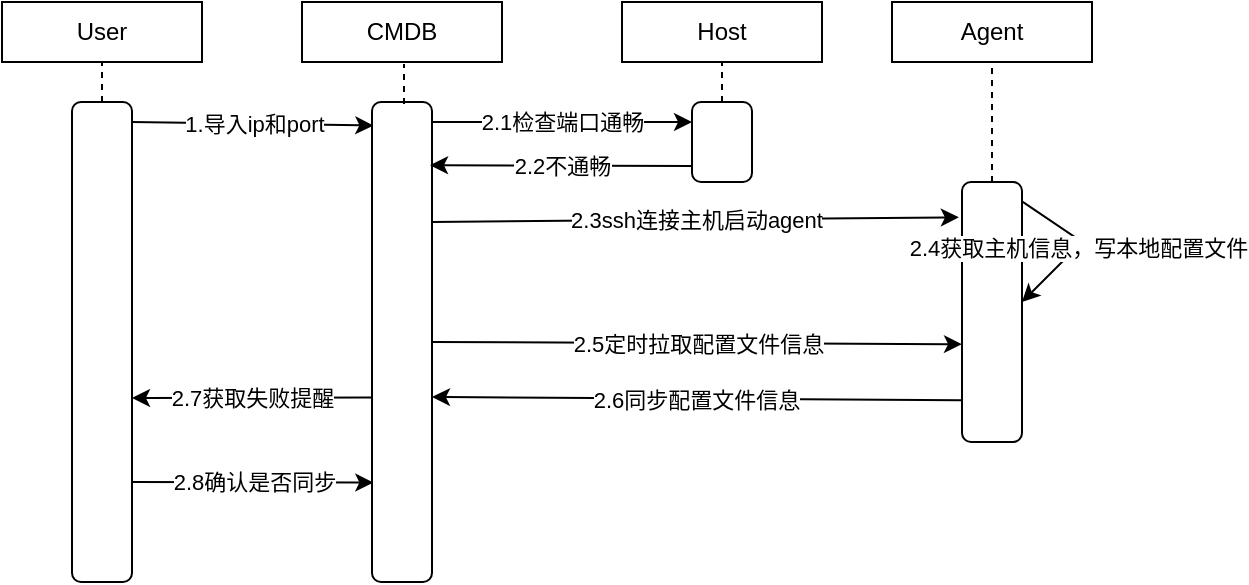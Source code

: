 <mxfile version="16.6.4" type="github">
  <diagram id="vkrxlcEhSVqaesgI-VJM" name="Page-1">
    <mxGraphModel dx="847" dy="446" grid="1" gridSize="10" guides="1" tooltips="1" connect="1" arrows="1" fold="1" page="1" pageScale="1" pageWidth="827" pageHeight="1169" math="0" shadow="0">
      <root>
        <mxCell id="0" />
        <mxCell id="1" parent="0" />
        <mxCell id="Q_rpGc-FQ6wsNoZeYVbg-23" value="User" style="rounded=0;whiteSpace=wrap;html=1;shadow=0;glass=0;sketch=0;" vertex="1" parent="1">
          <mxGeometry x="190" y="110" width="100" height="30" as="geometry" />
        </mxCell>
        <mxCell id="Q_rpGc-FQ6wsNoZeYVbg-24" value="CMDB&lt;span style=&quot;color: rgba(0 , 0 , 0 , 0) ; font-family: monospace ; font-size: 0px&quot;&gt;%3CmxGraphModel%3E%3Croot%3E%3CmxCell%20id%3D%220%22%2F%3E%3CmxCell%20id%3D%221%22%20parent%3D%220%22%2F%3E%3CmxCell%20id%3D%222%22%20value%3D%22User%22%20style%3D%22rounded%3D0%3BwhiteSpace%3Dwrap%3Bhtml%3D1%3Bshadow%3D0%3Bglass%3D0%3Bsketch%3D0%3B%22%20vertex%3D%221%22%20parent%3D%221%22%3E%3CmxGeometry%20x%3D%22190%22%20y%3D%22110%22%20width%3D%22100%22%20height%3D%2230%22%20as%3D%22geometry%22%2F%3E%3C%2FmxCell%3E%3C%2Froot%3E%3C%2FmxGraphModel%3E&lt;/span&gt;" style="rounded=0;whiteSpace=wrap;html=1;shadow=0;glass=0;sketch=0;" vertex="1" parent="1">
          <mxGeometry x="340" y="110" width="100" height="30" as="geometry" />
        </mxCell>
        <mxCell id="Q_rpGc-FQ6wsNoZeYVbg-25" value="Host" style="rounded=0;whiteSpace=wrap;html=1;shadow=0;glass=0;sketch=0;" vertex="1" parent="1">
          <mxGeometry x="500" y="110" width="100" height="30" as="geometry" />
        </mxCell>
        <mxCell id="Q_rpGc-FQ6wsNoZeYVbg-26" value="" style="rounded=1;whiteSpace=wrap;html=1;shadow=0;glass=0;sketch=0;" vertex="1" parent="1">
          <mxGeometry x="225" y="160" width="30" height="240" as="geometry" />
        </mxCell>
        <mxCell id="Q_rpGc-FQ6wsNoZeYVbg-27" value="" style="rounded=1;whiteSpace=wrap;html=1;shadow=0;glass=0;sketch=0;" vertex="1" parent="1">
          <mxGeometry x="375" y="160" width="30" height="240" as="geometry" />
        </mxCell>
        <mxCell id="Q_rpGc-FQ6wsNoZeYVbg-31" value="" style="endArrow=classic;html=1;rounded=0;entryX=0.022;entryY=0.049;entryDx=0;entryDy=0;entryPerimeter=0;" edge="1" parent="1" target="Q_rpGc-FQ6wsNoZeYVbg-27">
          <mxGeometry relative="1" as="geometry">
            <mxPoint x="255" y="170" as="sourcePoint" />
            <mxPoint x="370" y="170" as="targetPoint" />
          </mxGeometry>
        </mxCell>
        <mxCell id="Q_rpGc-FQ6wsNoZeYVbg-32" value="1.导入ip和port" style="edgeLabel;resizable=0;html=1;align=center;verticalAlign=middle;rounded=0;shadow=0;glass=0;sketch=0;" connectable="0" vertex="1" parent="Q_rpGc-FQ6wsNoZeYVbg-31">
          <mxGeometry relative="1" as="geometry" />
        </mxCell>
        <mxCell id="Q_rpGc-FQ6wsNoZeYVbg-34" value="" style="endArrow=classic;html=1;rounded=0;entryX=0;entryY=0.25;entryDx=0;entryDy=0;" edge="1" parent="1" target="Q_rpGc-FQ6wsNoZeYVbg-36">
          <mxGeometry relative="1" as="geometry">
            <mxPoint x="405" y="170" as="sourcePoint" />
            <mxPoint x="530" y="170" as="targetPoint" />
          </mxGeometry>
        </mxCell>
        <mxCell id="Q_rpGc-FQ6wsNoZeYVbg-35" value="2.1检查端口通畅" style="edgeLabel;resizable=0;html=1;align=center;verticalAlign=middle;rounded=0;shadow=0;glass=0;sketch=0;" connectable="0" vertex="1" parent="Q_rpGc-FQ6wsNoZeYVbg-34">
          <mxGeometry relative="1" as="geometry" />
        </mxCell>
        <mxCell id="Q_rpGc-FQ6wsNoZeYVbg-36" value="" style="rounded=1;whiteSpace=wrap;html=1;shadow=0;glass=0;sketch=0;" vertex="1" parent="1">
          <mxGeometry x="535" y="160" width="30" height="40" as="geometry" />
        </mxCell>
        <mxCell id="Q_rpGc-FQ6wsNoZeYVbg-37" value="" style="endArrow=classic;html=1;rounded=0;entryX=0.967;entryY=0.141;entryDx=0;entryDy=0;entryPerimeter=0;exitX=0;exitY=0.75;exitDx=0;exitDy=0;" edge="1" parent="1">
          <mxGeometry relative="1" as="geometry">
            <mxPoint x="535" y="192" as="sourcePoint" />
            <mxPoint x="404.01" y="191.61" as="targetPoint" />
          </mxGeometry>
        </mxCell>
        <mxCell id="Q_rpGc-FQ6wsNoZeYVbg-38" value="2.2不通畅" style="edgeLabel;resizable=0;html=1;align=center;verticalAlign=middle;rounded=0;shadow=0;glass=0;sketch=0;" connectable="0" vertex="1" parent="Q_rpGc-FQ6wsNoZeYVbg-37">
          <mxGeometry relative="1" as="geometry" />
        </mxCell>
        <mxCell id="Q_rpGc-FQ6wsNoZeYVbg-39" value="" style="endArrow=classic;html=1;rounded=0;entryX=-0.052;entryY=0.136;entryDx=0;entryDy=0;entryPerimeter=0;exitX=1;exitY=0.25;exitDx=0;exitDy=0;" edge="1" parent="1" source="Q_rpGc-FQ6wsNoZeYVbg-27" target="Q_rpGc-FQ6wsNoZeYVbg-42">
          <mxGeometry relative="1" as="geometry">
            <mxPoint x="410" y="216" as="sourcePoint" />
            <mxPoint x="535.57" y="209.9" as="targetPoint" />
          </mxGeometry>
        </mxCell>
        <mxCell id="Q_rpGc-FQ6wsNoZeYVbg-40" value="2.3ssh连接主机启动agent" style="edgeLabel;resizable=0;html=1;align=center;verticalAlign=middle;rounded=0;shadow=0;glass=0;sketch=0;" connectable="0" vertex="1" parent="Q_rpGc-FQ6wsNoZeYVbg-39">
          <mxGeometry relative="1" as="geometry" />
        </mxCell>
        <mxCell id="Q_rpGc-FQ6wsNoZeYVbg-41" value="Agent" style="rounded=0;whiteSpace=wrap;html=1;shadow=0;glass=0;sketch=0;" vertex="1" parent="1">
          <mxGeometry x="635" y="110" width="100" height="30" as="geometry" />
        </mxCell>
        <mxCell id="Q_rpGc-FQ6wsNoZeYVbg-42" value="" style="rounded=1;whiteSpace=wrap;html=1;shadow=0;glass=0;sketch=0;" vertex="1" parent="1">
          <mxGeometry x="670" y="200" width="30" height="130" as="geometry" />
        </mxCell>
        <mxCell id="Q_rpGc-FQ6wsNoZeYVbg-44" value="" style="endArrow=classic;html=1;rounded=0;" edge="1" parent="1">
          <mxGeometry relative="1" as="geometry">
            <mxPoint x="700" y="209.71" as="sourcePoint" />
            <mxPoint x="700" y="260" as="targetPoint" />
            <Array as="points">
              <mxPoint x="730" y="230" />
            </Array>
          </mxGeometry>
        </mxCell>
        <mxCell id="Q_rpGc-FQ6wsNoZeYVbg-45" value="2.4获取主机信息，写本地配置文件" style="edgeLabel;resizable=0;html=1;align=center;verticalAlign=middle;rounded=0;shadow=0;glass=0;sketch=0;" connectable="0" vertex="1" parent="Q_rpGc-FQ6wsNoZeYVbg-44">
          <mxGeometry relative="1" as="geometry" />
        </mxCell>
        <mxCell id="Q_rpGc-FQ6wsNoZeYVbg-46" value="" style="endArrow=classic;html=1;rounded=0;entryX=-0.052;entryY=0.136;entryDx=0;entryDy=0;entryPerimeter=0;exitX=1;exitY=0.5;exitDx=0;exitDy=0;" edge="1" parent="1" source="Q_rpGc-FQ6wsNoZeYVbg-27">
          <mxGeometry relative="1" as="geometry">
            <mxPoint x="406.56" y="280" as="sourcePoint" />
            <mxPoint x="670" y="281.1" as="targetPoint" />
          </mxGeometry>
        </mxCell>
        <mxCell id="Q_rpGc-FQ6wsNoZeYVbg-47" value="2.5定时拉取配置文件信息" style="edgeLabel;resizable=0;html=1;align=center;verticalAlign=middle;rounded=0;shadow=0;glass=0;sketch=0;" connectable="0" vertex="1" parent="Q_rpGc-FQ6wsNoZeYVbg-46">
          <mxGeometry relative="1" as="geometry" />
        </mxCell>
        <mxCell id="Q_rpGc-FQ6wsNoZeYVbg-48" value="" style="endArrow=classic;html=1;rounded=0;entryX=1;entryY=0.75;entryDx=0;entryDy=0;exitX=-0.015;exitY=0.916;exitDx=0;exitDy=0;exitPerimeter=0;" edge="1" parent="1">
          <mxGeometry relative="1" as="geometry">
            <mxPoint x="669.55" y="309.08" as="sourcePoint" />
            <mxPoint x="405" y="307.5" as="targetPoint" />
          </mxGeometry>
        </mxCell>
        <mxCell id="Q_rpGc-FQ6wsNoZeYVbg-49" value="2.6同步配置文件信息" style="edgeLabel;resizable=0;html=1;align=center;verticalAlign=middle;rounded=0;shadow=0;glass=0;sketch=0;" connectable="0" vertex="1" parent="Q_rpGc-FQ6wsNoZeYVbg-48">
          <mxGeometry relative="1" as="geometry" />
        </mxCell>
        <mxCell id="Q_rpGc-FQ6wsNoZeYVbg-52" value="" style="endArrow=classic;html=1;rounded=0;entryX=0.022;entryY=0.049;entryDx=0;entryDy=0;entryPerimeter=0;" edge="1" parent="1">
          <mxGeometry relative="1" as="geometry">
            <mxPoint x="255.0" y="350" as="sourcePoint" />
            <mxPoint x="375.66" y="350.29" as="targetPoint" />
          </mxGeometry>
        </mxCell>
        <mxCell id="Q_rpGc-FQ6wsNoZeYVbg-53" value="2.8确认是否同步" style="edgeLabel;resizable=0;html=1;align=center;verticalAlign=middle;rounded=0;shadow=0;glass=0;sketch=0;" connectable="0" vertex="1" parent="Q_rpGc-FQ6wsNoZeYVbg-52">
          <mxGeometry relative="1" as="geometry" />
        </mxCell>
        <mxCell id="Q_rpGc-FQ6wsNoZeYVbg-56" value="" style="endArrow=classic;html=1;rounded=0;entryX=1;entryY=0.75;entryDx=0;entryDy=0;exitX=-0.008;exitY=0.624;exitDx=0;exitDy=0;exitPerimeter=0;" edge="1" parent="1">
          <mxGeometry relative="1" as="geometry">
            <mxPoint x="374.76" y="307.76" as="sourcePoint" />
            <mxPoint x="255" y="308" as="targetPoint" />
          </mxGeometry>
        </mxCell>
        <mxCell id="Q_rpGc-FQ6wsNoZeYVbg-57" value="2.7获取失败提醒" style="edgeLabel;resizable=0;html=1;align=center;verticalAlign=middle;rounded=0;shadow=0;glass=0;sketch=0;" connectable="0" vertex="1" parent="Q_rpGc-FQ6wsNoZeYVbg-56">
          <mxGeometry relative="1" as="geometry" />
        </mxCell>
        <mxCell id="Q_rpGc-FQ6wsNoZeYVbg-58" value="" style="endArrow=none;dashed=1;html=1;rounded=0;entryX=0.5;entryY=1;entryDx=0;entryDy=0;" edge="1" parent="1" source="Q_rpGc-FQ6wsNoZeYVbg-26" target="Q_rpGc-FQ6wsNoZeYVbg-23">
          <mxGeometry width="50" height="50" relative="1" as="geometry">
            <mxPoint x="160" y="220" as="sourcePoint" />
            <mxPoint x="210" y="170" as="targetPoint" />
          </mxGeometry>
        </mxCell>
        <mxCell id="Q_rpGc-FQ6wsNoZeYVbg-59" value="" style="endArrow=none;dashed=1;html=1;rounded=0;entryX=0.5;entryY=1;entryDx=0;entryDy=0;" edge="1" parent="1">
          <mxGeometry width="50" height="50" relative="1" as="geometry">
            <mxPoint x="391" y="161" as="sourcePoint" />
            <mxPoint x="391" y="141" as="targetPoint" />
          </mxGeometry>
        </mxCell>
        <mxCell id="Q_rpGc-FQ6wsNoZeYVbg-60" value="" style="endArrow=none;dashed=1;html=1;rounded=0;entryX=0.5;entryY=1;entryDx=0;entryDy=0;" edge="1" parent="1">
          <mxGeometry width="50" height="50" relative="1" as="geometry">
            <mxPoint x="550" y="160" as="sourcePoint" />
            <mxPoint x="550" y="140" as="targetPoint" />
          </mxGeometry>
        </mxCell>
        <mxCell id="Q_rpGc-FQ6wsNoZeYVbg-61" value="" style="endArrow=none;dashed=1;html=1;rounded=0;exitX=0.5;exitY=0;exitDx=0;exitDy=0;" edge="1" parent="1" source="Q_rpGc-FQ6wsNoZeYVbg-42">
          <mxGeometry width="50" height="50" relative="1" as="geometry">
            <mxPoint x="679" y="161" as="sourcePoint" />
            <mxPoint x="685" y="140" as="targetPoint" />
          </mxGeometry>
        </mxCell>
      </root>
    </mxGraphModel>
  </diagram>
</mxfile>
